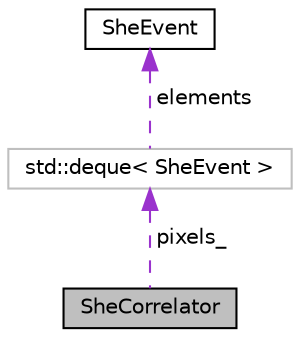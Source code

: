 digraph "SheCorrelator"
{
  edge [fontname="Helvetica",fontsize="10",labelfontname="Helvetica",labelfontsize="10"];
  node [fontname="Helvetica",fontsize="10",shape=record];
  Node1 [label="SheCorrelator",height=0.2,width=0.4,color="black", fillcolor="grey75", style="filled", fontcolor="black"];
  Node2 -> Node1 [dir="back",color="darkorchid3",fontsize="10",style="dashed",label=" pixels_" ,fontname="Helvetica"];
  Node2 [label="std::deque\< SheEvent \>",height=0.2,width=0.4,color="grey75", fillcolor="white", style="filled"];
  Node3 -> Node2 [dir="back",color="darkorchid3",fontsize="10",style="dashed",label=" elements" ,fontname="Helvetica"];
  Node3 [label="SheEvent",height=0.2,width=0.4,color="black", fillcolor="white", style="filled",URL="$dc/d98/class_she_event.html",tooltip="A class to define information for a super-heavy element event. "];
}
